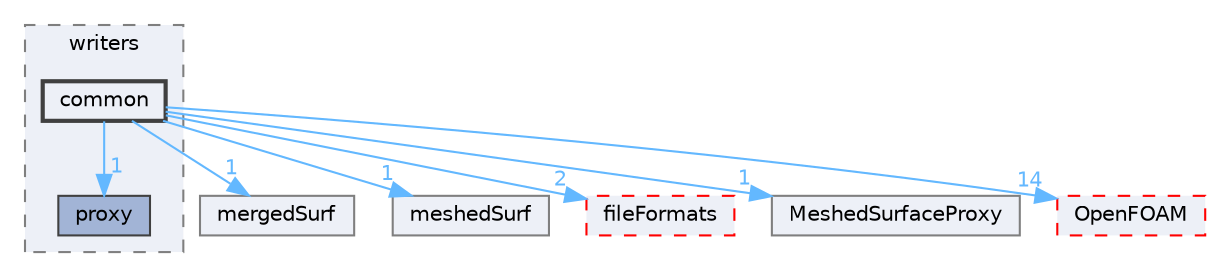digraph "src/surfMesh/writers/common"
{
 // LATEX_PDF_SIZE
  bgcolor="transparent";
  edge [fontname=Helvetica,fontsize=10,labelfontname=Helvetica,labelfontsize=10];
  node [fontname=Helvetica,fontsize=10,shape=box,height=0.2,width=0.4];
  compound=true
  subgraph clusterdir_b6066d0362f465208261eaa0f2129bc7 {
    graph [ bgcolor="#edf0f7", pencolor="grey50", label="writers", fontname=Helvetica,fontsize=10 style="filled,dashed", URL="dir_b6066d0362f465208261eaa0f2129bc7.html",tooltip=""]
  dir_cd1857a1ac8d882c63124f1ce7a07330 [label="proxy", fillcolor="#a2b4d6", color="grey25", style="filled", URL="dir_cd1857a1ac8d882c63124f1ce7a07330.html",tooltip=""];
  dir_59d4653fd2a35c145be9392eba5ac9cb [label="common", fillcolor="#edf0f7", color="grey25", style="filled,bold", URL="dir_59d4653fd2a35c145be9392eba5ac9cb.html",tooltip=""];
  }
  dir_0f16c46f5d87f1d2469a8ddc952a91d8 [label="mergedSurf", fillcolor="#edf0f7", color="grey50", style="filled", URL="dir_0f16c46f5d87f1d2469a8ddc952a91d8.html",tooltip=""];
  dir_4643c365105f4b12fff6fc6d2964d662 [label="meshedSurf", fillcolor="#edf0f7", color="grey50", style="filled", URL="dir_4643c365105f4b12fff6fc6d2964d662.html",tooltip=""];
  dir_b05602f37bb521a7142c0a3e200b5f35 [label="fileFormats", fillcolor="#edf0f7", color="red", style="filled,dashed", URL="dir_b05602f37bb521a7142c0a3e200b5f35.html",tooltip=""];
  dir_b2d126e3ab79c2145c7a44de22e5f675 [label="MeshedSurfaceProxy", fillcolor="#edf0f7", color="grey50", style="filled", URL="dir_b2d126e3ab79c2145c7a44de22e5f675.html",tooltip=""];
  dir_c5473ff19b20e6ec4dfe5c310b3778a8 [label="OpenFOAM", fillcolor="#edf0f7", color="red", style="filled,dashed", URL="dir_c5473ff19b20e6ec4dfe5c310b3778a8.html",tooltip=""];
  dir_59d4653fd2a35c145be9392eba5ac9cb->dir_0f16c46f5d87f1d2469a8ddc952a91d8 [headlabel="1", labeldistance=1.5 headhref="dir_000558_002353.html" href="dir_000558_002353.html" color="steelblue1" fontcolor="steelblue1"];
  dir_59d4653fd2a35c145be9392eba5ac9cb->dir_4643c365105f4b12fff6fc6d2964d662 [headlabel="1", labeldistance=1.5 headhref="dir_000558_002364.html" href="dir_000558_002364.html" color="steelblue1" fontcolor="steelblue1"];
  dir_59d4653fd2a35c145be9392eba5ac9cb->dir_b05602f37bb521a7142c0a3e200b5f35 [headlabel="2", labeldistance=1.5 headhref="dir_000558_001353.html" href="dir_000558_001353.html" color="steelblue1" fontcolor="steelblue1"];
  dir_59d4653fd2a35c145be9392eba5ac9cb->dir_b2d126e3ab79c2145c7a44de22e5f675 [headlabel="1", labeldistance=1.5 headhref="dir_000558_002367.html" href="dir_000558_002367.html" color="steelblue1" fontcolor="steelblue1"];
  dir_59d4653fd2a35c145be9392eba5ac9cb->dir_c5473ff19b20e6ec4dfe5c310b3778a8 [headlabel="14", labeldistance=1.5 headhref="dir_000558_002695.html" href="dir_000558_002695.html" color="steelblue1" fontcolor="steelblue1"];
  dir_59d4653fd2a35c145be9392eba5ac9cb->dir_cd1857a1ac8d882c63124f1ce7a07330 [headlabel="1", labeldistance=1.5 headhref="dir_000558_003110.html" href="dir_000558_003110.html" color="steelblue1" fontcolor="steelblue1"];
}
